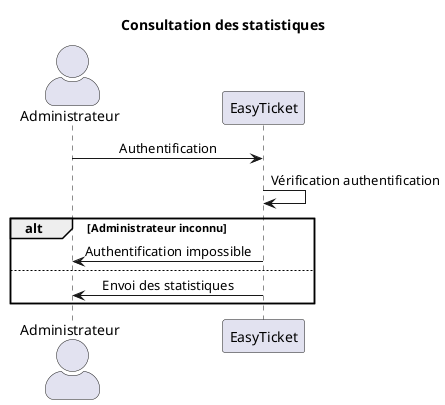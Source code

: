 @startuml

title Consultation des statistiques
skinparam sequenceMessageAlign center
skinparam ActorStyle awesome

actor Administrateur as a
participant EasyTicket as t

a -> t: Authentification
t -> t: Vérification authentification
alt Administrateur inconnu
  t -> a: Authentification impossible
else
  t -> a: Envoi des statistiques
end
@enduml

